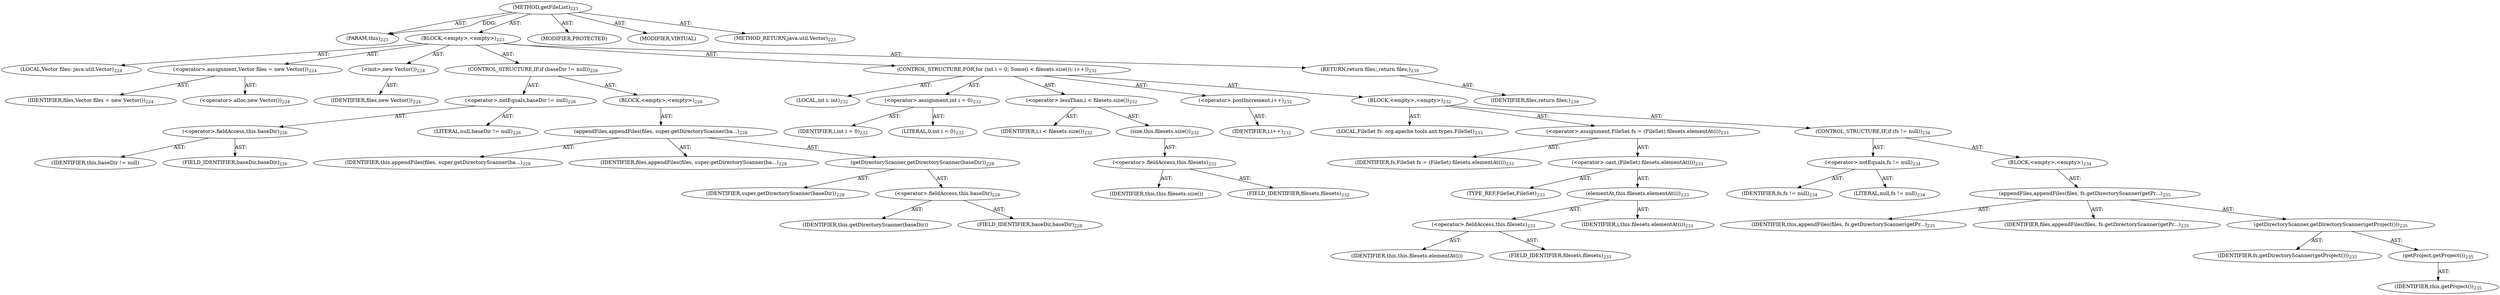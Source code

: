 digraph "getFileList" {  
"111669149707" [label = <(METHOD,getFileList)<SUB>223</SUB>> ]
"115964116996" [label = <(PARAM,this)<SUB>223</SUB>> ]
"25769803798" [label = <(BLOCK,&lt;empty&gt;,&lt;empty&gt;)<SUB>223</SUB>> ]
"94489280525" [label = <(LOCAL,Vector files: java.util.Vector)<SUB>224</SUB>> ]
"30064771167" [label = <(&lt;operator&gt;.assignment,Vector files = new Vector())<SUB>224</SUB>> ]
"68719476834" [label = <(IDENTIFIER,files,Vector files = new Vector())<SUB>224</SUB>> ]
"30064771168" [label = <(&lt;operator&gt;.alloc,new Vector())<SUB>224</SUB>> ]
"30064771169" [label = <(&lt;init&gt;,new Vector())<SUB>224</SUB>> ]
"68719476835" [label = <(IDENTIFIER,files,new Vector())<SUB>224</SUB>> ]
"47244640263" [label = <(CONTROL_STRUCTURE,IF,if (baseDir != null))<SUB>226</SUB>> ]
"30064771170" [label = <(&lt;operator&gt;.notEquals,baseDir != null)<SUB>226</SUB>> ]
"30064771171" [label = <(&lt;operator&gt;.fieldAccess,this.baseDir)<SUB>226</SUB>> ]
"68719476836" [label = <(IDENTIFIER,this,baseDir != null)> ]
"55834574864" [label = <(FIELD_IDENTIFIER,baseDir,baseDir)<SUB>226</SUB>> ]
"90194313233" [label = <(LITERAL,null,baseDir != null)<SUB>226</SUB>> ]
"25769803799" [label = <(BLOCK,&lt;empty&gt;,&lt;empty&gt;)<SUB>226</SUB>> ]
"30064771172" [label = <(appendFiles,appendFiles(files, super.getDirectoryScanner(ba...)<SUB>228</SUB>> ]
"68719476745" [label = <(IDENTIFIER,this,appendFiles(files, super.getDirectoryScanner(ba...)<SUB>228</SUB>> ]
"68719476837" [label = <(IDENTIFIER,files,appendFiles(files, super.getDirectoryScanner(ba...)<SUB>228</SUB>> ]
"30064771173" [label = <(getDirectoryScanner,getDirectoryScanner(baseDir))<SUB>228</SUB>> ]
"68719476838" [label = <(IDENTIFIER,super,getDirectoryScanner(baseDir))<SUB>228</SUB>> ]
"30064771174" [label = <(&lt;operator&gt;.fieldAccess,this.baseDir)<SUB>228</SUB>> ]
"68719476839" [label = <(IDENTIFIER,this,getDirectoryScanner(baseDir))> ]
"55834574865" [label = <(FIELD_IDENTIFIER,baseDir,baseDir)<SUB>228</SUB>> ]
"47244640264" [label = <(CONTROL_STRUCTURE,FOR,for (int i = 0; Some(i &lt; filesets.size()); i++))<SUB>232</SUB>> ]
"94489280526" [label = <(LOCAL,int i: int)<SUB>232</SUB>> ]
"30064771175" [label = <(&lt;operator&gt;.assignment,int i = 0)<SUB>232</SUB>> ]
"68719476840" [label = <(IDENTIFIER,i,int i = 0)<SUB>232</SUB>> ]
"90194313234" [label = <(LITERAL,0,int i = 0)<SUB>232</SUB>> ]
"30064771176" [label = <(&lt;operator&gt;.lessThan,i &lt; filesets.size())<SUB>232</SUB>> ]
"68719476841" [label = <(IDENTIFIER,i,i &lt; filesets.size())<SUB>232</SUB>> ]
"30064771177" [label = <(size,this.filesets.size())<SUB>232</SUB>> ]
"30064771178" [label = <(&lt;operator&gt;.fieldAccess,this.filesets)<SUB>232</SUB>> ]
"68719476842" [label = <(IDENTIFIER,this,this.filesets.size())> ]
"55834574866" [label = <(FIELD_IDENTIFIER,filesets,filesets)<SUB>232</SUB>> ]
"30064771179" [label = <(&lt;operator&gt;.postIncrement,i++)<SUB>232</SUB>> ]
"68719476843" [label = <(IDENTIFIER,i,i++)<SUB>232</SUB>> ]
"25769803800" [label = <(BLOCK,&lt;empty&gt;,&lt;empty&gt;)<SUB>232</SUB>> ]
"94489280527" [label = <(LOCAL,FileSet fs: org.apache.tools.ant.types.FileSet)<SUB>233</SUB>> ]
"30064771180" [label = <(&lt;operator&gt;.assignment,FileSet fs = (FileSet) filesets.elementAt(i))<SUB>233</SUB>> ]
"68719476844" [label = <(IDENTIFIER,fs,FileSet fs = (FileSet) filesets.elementAt(i))<SUB>233</SUB>> ]
"30064771181" [label = <(&lt;operator&gt;.cast,(FileSet) filesets.elementAt(i))<SUB>233</SUB>> ]
"180388626433" [label = <(TYPE_REF,FileSet,FileSet)<SUB>233</SUB>> ]
"30064771182" [label = <(elementAt,this.filesets.elementAt(i))<SUB>233</SUB>> ]
"30064771183" [label = <(&lt;operator&gt;.fieldAccess,this.filesets)<SUB>233</SUB>> ]
"68719476845" [label = <(IDENTIFIER,this,this.filesets.elementAt(i))> ]
"55834574867" [label = <(FIELD_IDENTIFIER,filesets,filesets)<SUB>233</SUB>> ]
"68719476846" [label = <(IDENTIFIER,i,this.filesets.elementAt(i))<SUB>233</SUB>> ]
"47244640265" [label = <(CONTROL_STRUCTURE,IF,if (fs != null))<SUB>234</SUB>> ]
"30064771184" [label = <(&lt;operator&gt;.notEquals,fs != null)<SUB>234</SUB>> ]
"68719476847" [label = <(IDENTIFIER,fs,fs != null)<SUB>234</SUB>> ]
"90194313235" [label = <(LITERAL,null,fs != null)<SUB>234</SUB>> ]
"25769803801" [label = <(BLOCK,&lt;empty&gt;,&lt;empty&gt;)<SUB>234</SUB>> ]
"30064771185" [label = <(appendFiles,appendFiles(files, fs.getDirectoryScanner(getPr...)<SUB>235</SUB>> ]
"68719476747" [label = <(IDENTIFIER,this,appendFiles(files, fs.getDirectoryScanner(getPr...)<SUB>235</SUB>> ]
"68719476848" [label = <(IDENTIFIER,files,appendFiles(files, fs.getDirectoryScanner(getPr...)<SUB>235</SUB>> ]
"30064771186" [label = <(getDirectoryScanner,getDirectoryScanner(getProject()))<SUB>235</SUB>> ]
"68719476849" [label = <(IDENTIFIER,fs,getDirectoryScanner(getProject()))<SUB>235</SUB>> ]
"30064771187" [label = <(getProject,getProject())<SUB>235</SUB>> ]
"68719476746" [label = <(IDENTIFIER,this,getProject())<SUB>235</SUB>> ]
"146028888067" [label = <(RETURN,return files;,return files;)<SUB>239</SUB>> ]
"68719476850" [label = <(IDENTIFIER,files,return files;)<SUB>239</SUB>> ]
"133143986206" [label = <(MODIFIER,PROTECTED)> ]
"133143986207" [label = <(MODIFIER,VIRTUAL)> ]
"128849018891" [label = <(METHOD_RETURN,java.util.Vector)<SUB>223</SUB>> ]
  "111669149707" -> "115964116996"  [ label = "AST: "] 
  "111669149707" -> "25769803798"  [ label = "AST: "] 
  "111669149707" -> "133143986206"  [ label = "AST: "] 
  "111669149707" -> "133143986207"  [ label = "AST: "] 
  "111669149707" -> "128849018891"  [ label = "AST: "] 
  "25769803798" -> "94489280525"  [ label = "AST: "] 
  "25769803798" -> "30064771167"  [ label = "AST: "] 
  "25769803798" -> "30064771169"  [ label = "AST: "] 
  "25769803798" -> "47244640263"  [ label = "AST: "] 
  "25769803798" -> "47244640264"  [ label = "AST: "] 
  "25769803798" -> "146028888067"  [ label = "AST: "] 
  "30064771167" -> "68719476834"  [ label = "AST: "] 
  "30064771167" -> "30064771168"  [ label = "AST: "] 
  "30064771169" -> "68719476835"  [ label = "AST: "] 
  "47244640263" -> "30064771170"  [ label = "AST: "] 
  "47244640263" -> "25769803799"  [ label = "AST: "] 
  "30064771170" -> "30064771171"  [ label = "AST: "] 
  "30064771170" -> "90194313233"  [ label = "AST: "] 
  "30064771171" -> "68719476836"  [ label = "AST: "] 
  "30064771171" -> "55834574864"  [ label = "AST: "] 
  "25769803799" -> "30064771172"  [ label = "AST: "] 
  "30064771172" -> "68719476745"  [ label = "AST: "] 
  "30064771172" -> "68719476837"  [ label = "AST: "] 
  "30064771172" -> "30064771173"  [ label = "AST: "] 
  "30064771173" -> "68719476838"  [ label = "AST: "] 
  "30064771173" -> "30064771174"  [ label = "AST: "] 
  "30064771174" -> "68719476839"  [ label = "AST: "] 
  "30064771174" -> "55834574865"  [ label = "AST: "] 
  "47244640264" -> "94489280526"  [ label = "AST: "] 
  "47244640264" -> "30064771175"  [ label = "AST: "] 
  "47244640264" -> "30064771176"  [ label = "AST: "] 
  "47244640264" -> "30064771179"  [ label = "AST: "] 
  "47244640264" -> "25769803800"  [ label = "AST: "] 
  "30064771175" -> "68719476840"  [ label = "AST: "] 
  "30064771175" -> "90194313234"  [ label = "AST: "] 
  "30064771176" -> "68719476841"  [ label = "AST: "] 
  "30064771176" -> "30064771177"  [ label = "AST: "] 
  "30064771177" -> "30064771178"  [ label = "AST: "] 
  "30064771178" -> "68719476842"  [ label = "AST: "] 
  "30064771178" -> "55834574866"  [ label = "AST: "] 
  "30064771179" -> "68719476843"  [ label = "AST: "] 
  "25769803800" -> "94489280527"  [ label = "AST: "] 
  "25769803800" -> "30064771180"  [ label = "AST: "] 
  "25769803800" -> "47244640265"  [ label = "AST: "] 
  "30064771180" -> "68719476844"  [ label = "AST: "] 
  "30064771180" -> "30064771181"  [ label = "AST: "] 
  "30064771181" -> "180388626433"  [ label = "AST: "] 
  "30064771181" -> "30064771182"  [ label = "AST: "] 
  "30064771182" -> "30064771183"  [ label = "AST: "] 
  "30064771182" -> "68719476846"  [ label = "AST: "] 
  "30064771183" -> "68719476845"  [ label = "AST: "] 
  "30064771183" -> "55834574867"  [ label = "AST: "] 
  "47244640265" -> "30064771184"  [ label = "AST: "] 
  "47244640265" -> "25769803801"  [ label = "AST: "] 
  "30064771184" -> "68719476847"  [ label = "AST: "] 
  "30064771184" -> "90194313235"  [ label = "AST: "] 
  "25769803801" -> "30064771185"  [ label = "AST: "] 
  "30064771185" -> "68719476747"  [ label = "AST: "] 
  "30064771185" -> "68719476848"  [ label = "AST: "] 
  "30064771185" -> "30064771186"  [ label = "AST: "] 
  "30064771186" -> "68719476849"  [ label = "AST: "] 
  "30064771186" -> "30064771187"  [ label = "AST: "] 
  "30064771187" -> "68719476746"  [ label = "AST: "] 
  "146028888067" -> "68719476850"  [ label = "AST: "] 
  "111669149707" -> "115964116996"  [ label = "DDG: "] 
}
